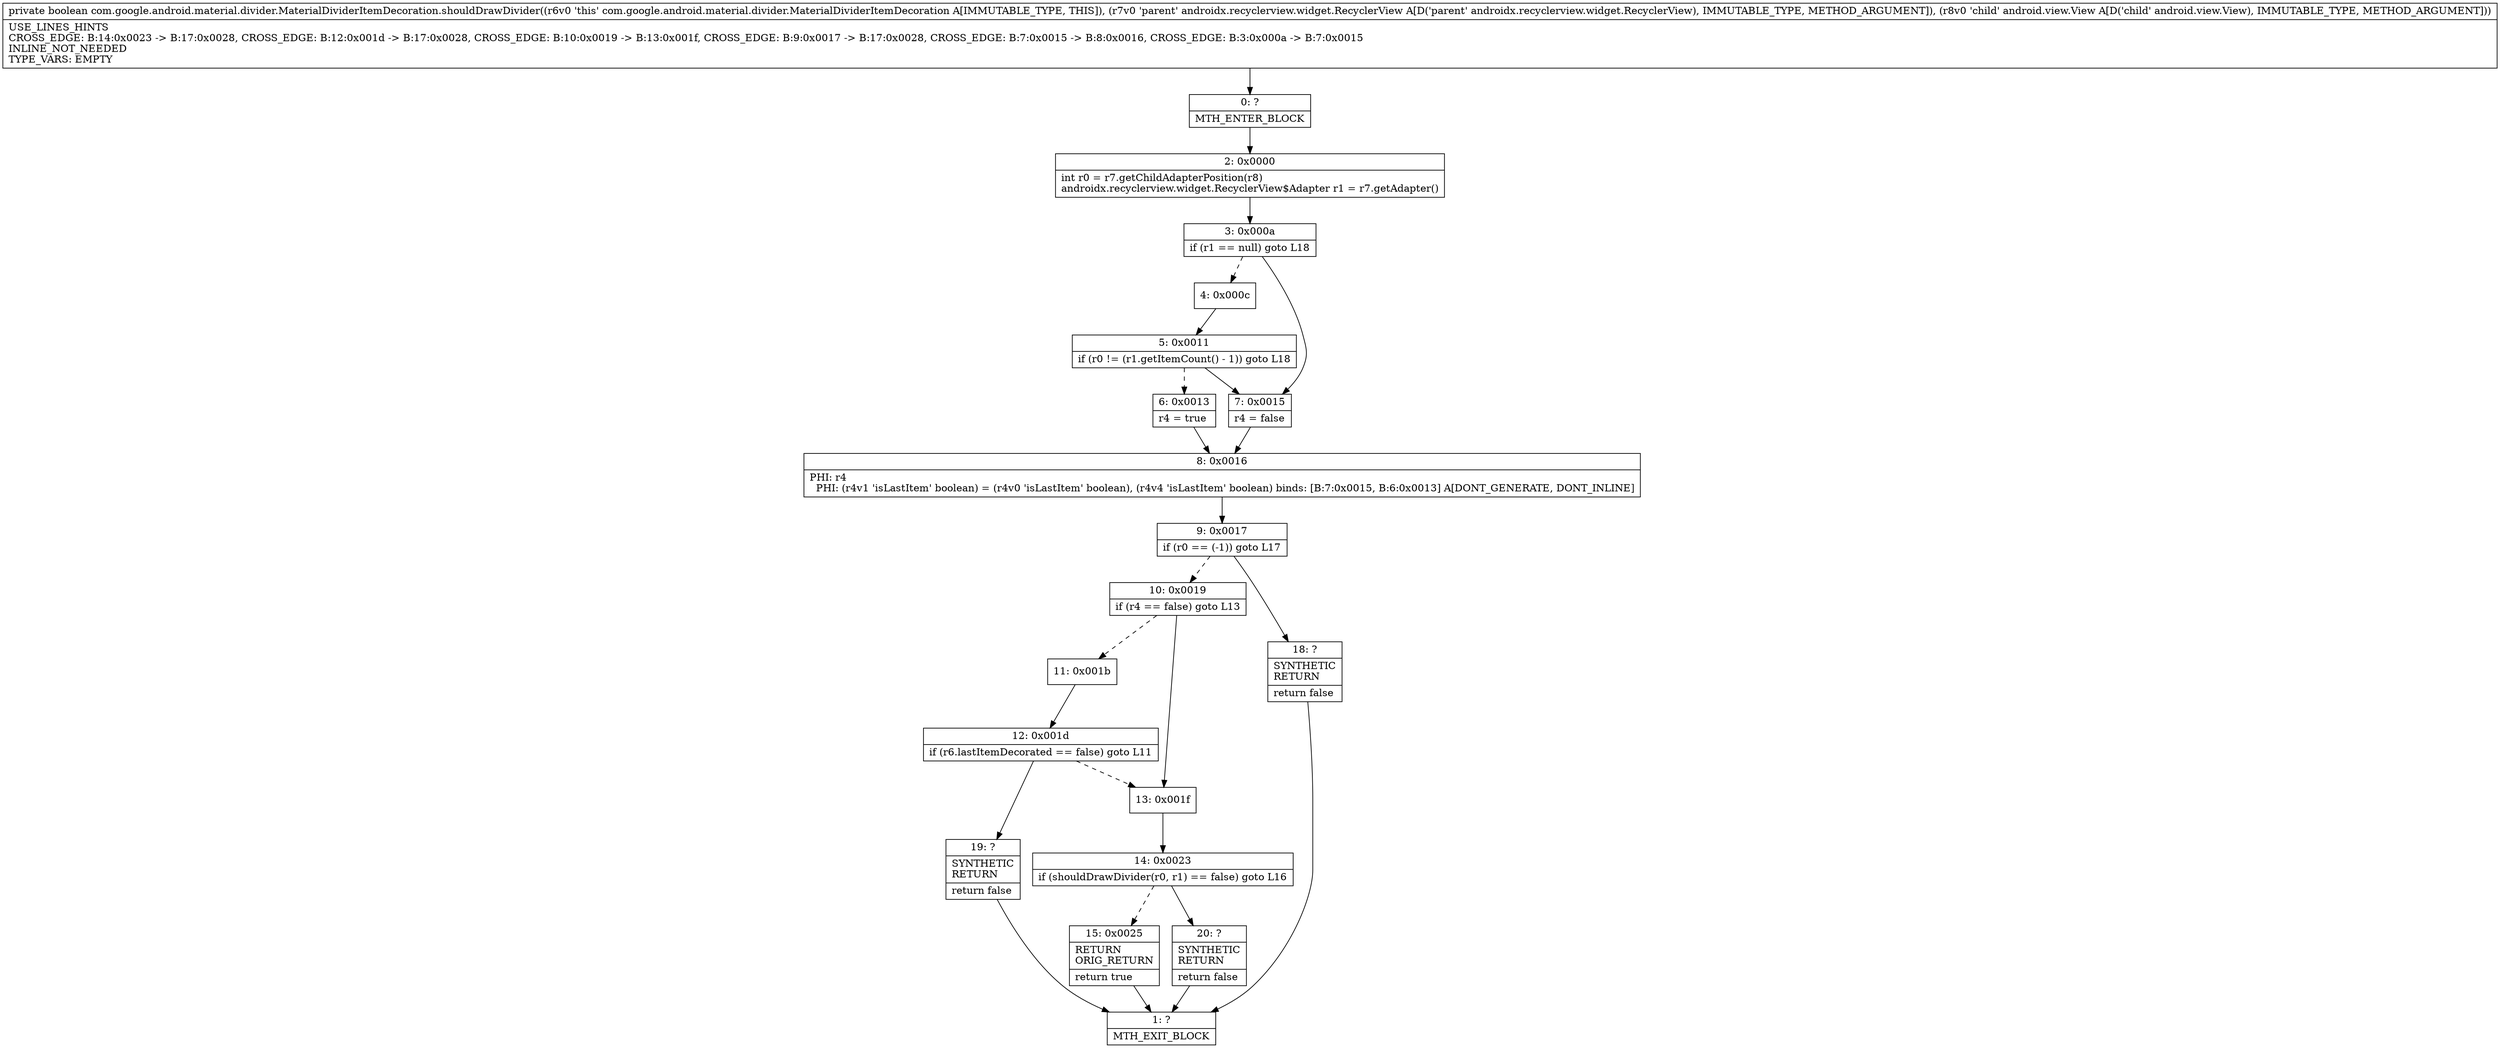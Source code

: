 digraph "CFG forcom.google.android.material.divider.MaterialDividerItemDecoration.shouldDrawDivider(Landroidx\/recyclerview\/widget\/RecyclerView;Landroid\/view\/View;)Z" {
Node_0 [shape=record,label="{0\:\ ?|MTH_ENTER_BLOCK\l}"];
Node_2 [shape=record,label="{2\:\ 0x0000|int r0 = r7.getChildAdapterPosition(r8)\landroidx.recyclerview.widget.RecyclerView$Adapter r1 = r7.getAdapter()\l}"];
Node_3 [shape=record,label="{3\:\ 0x000a|if (r1 == null) goto L18\l}"];
Node_4 [shape=record,label="{4\:\ 0x000c}"];
Node_5 [shape=record,label="{5\:\ 0x0011|if (r0 != (r1.getItemCount() \- 1)) goto L18\l}"];
Node_6 [shape=record,label="{6\:\ 0x0013|r4 = true\l}"];
Node_8 [shape=record,label="{8\:\ 0x0016|PHI: r4 \l  PHI: (r4v1 'isLastItem' boolean) = (r4v0 'isLastItem' boolean), (r4v4 'isLastItem' boolean) binds: [B:7:0x0015, B:6:0x0013] A[DONT_GENERATE, DONT_INLINE]\l}"];
Node_9 [shape=record,label="{9\:\ 0x0017|if (r0 == (\-1)) goto L17\l}"];
Node_10 [shape=record,label="{10\:\ 0x0019|if (r4 == false) goto L13\l}"];
Node_11 [shape=record,label="{11\:\ 0x001b}"];
Node_12 [shape=record,label="{12\:\ 0x001d|if (r6.lastItemDecorated == false) goto L11\l}"];
Node_19 [shape=record,label="{19\:\ ?|SYNTHETIC\lRETURN\l|return false\l}"];
Node_1 [shape=record,label="{1\:\ ?|MTH_EXIT_BLOCK\l}"];
Node_13 [shape=record,label="{13\:\ 0x001f}"];
Node_14 [shape=record,label="{14\:\ 0x0023|if (shouldDrawDivider(r0, r1) == false) goto L16\l}"];
Node_15 [shape=record,label="{15\:\ 0x0025|RETURN\lORIG_RETURN\l|return true\l}"];
Node_20 [shape=record,label="{20\:\ ?|SYNTHETIC\lRETURN\l|return false\l}"];
Node_18 [shape=record,label="{18\:\ ?|SYNTHETIC\lRETURN\l|return false\l}"];
Node_7 [shape=record,label="{7\:\ 0x0015|r4 = false\l}"];
MethodNode[shape=record,label="{private boolean com.google.android.material.divider.MaterialDividerItemDecoration.shouldDrawDivider((r6v0 'this' com.google.android.material.divider.MaterialDividerItemDecoration A[IMMUTABLE_TYPE, THIS]), (r7v0 'parent' androidx.recyclerview.widget.RecyclerView A[D('parent' androidx.recyclerview.widget.RecyclerView), IMMUTABLE_TYPE, METHOD_ARGUMENT]), (r8v0 'child' android.view.View A[D('child' android.view.View), IMMUTABLE_TYPE, METHOD_ARGUMENT]))  | USE_LINES_HINTS\lCROSS_EDGE: B:14:0x0023 \-\> B:17:0x0028, CROSS_EDGE: B:12:0x001d \-\> B:17:0x0028, CROSS_EDGE: B:10:0x0019 \-\> B:13:0x001f, CROSS_EDGE: B:9:0x0017 \-\> B:17:0x0028, CROSS_EDGE: B:7:0x0015 \-\> B:8:0x0016, CROSS_EDGE: B:3:0x000a \-\> B:7:0x0015\lINLINE_NOT_NEEDED\lTYPE_VARS: EMPTY\l}"];
MethodNode -> Node_0;Node_0 -> Node_2;
Node_2 -> Node_3;
Node_3 -> Node_4[style=dashed];
Node_3 -> Node_7;
Node_4 -> Node_5;
Node_5 -> Node_6[style=dashed];
Node_5 -> Node_7;
Node_6 -> Node_8;
Node_8 -> Node_9;
Node_9 -> Node_10[style=dashed];
Node_9 -> Node_18;
Node_10 -> Node_11[style=dashed];
Node_10 -> Node_13;
Node_11 -> Node_12;
Node_12 -> Node_13[style=dashed];
Node_12 -> Node_19;
Node_19 -> Node_1;
Node_13 -> Node_14;
Node_14 -> Node_15[style=dashed];
Node_14 -> Node_20;
Node_15 -> Node_1;
Node_20 -> Node_1;
Node_18 -> Node_1;
Node_7 -> Node_8;
}

